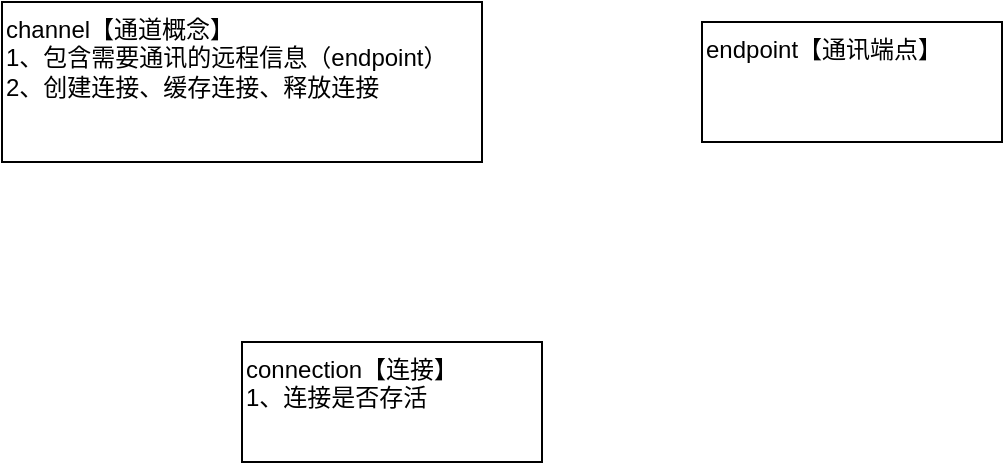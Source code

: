 <mxfile version="14.1.8" type="device"><diagram id="zNxY4JNVkRX7_zi3IvzX" name="第 1 页"><mxGraphModel dx="852" dy="494" grid="1" gridSize="10" guides="1" tooltips="1" connect="1" arrows="1" fold="1" page="1" pageScale="1" pageWidth="827" pageHeight="1169" math="0" shadow="0"><root><mxCell id="0"/><mxCell id="1" parent="0"/><mxCell id="aPv9wl7XZxREWENNxzAy-1" value="channel【通道概念】&lt;br&gt;1、包含需要通讯的远程信息（endpoint）&lt;br&gt;2、创建连接、缓存连接、释放连接" style="rounded=0;whiteSpace=wrap;html=1;align=left;verticalAlign=top;" vertex="1" parent="1"><mxGeometry x="210" y="110" width="240" height="80" as="geometry"/></mxCell><mxCell id="aPv9wl7XZxREWENNxzAy-2" value="endpoint【通讯端点】" style="rounded=0;whiteSpace=wrap;html=1;align=left;verticalAlign=top;" vertex="1" parent="1"><mxGeometry x="560" y="120" width="150" height="60" as="geometry"/></mxCell><mxCell id="aPv9wl7XZxREWENNxzAy-3" value="connection【连接】&lt;br&gt;1、连接是否存活" style="rounded=0;whiteSpace=wrap;html=1;align=left;verticalAlign=top;" vertex="1" parent="1"><mxGeometry x="330" y="280" width="150" height="60" as="geometry"/></mxCell></root></mxGraphModel></diagram></mxfile>